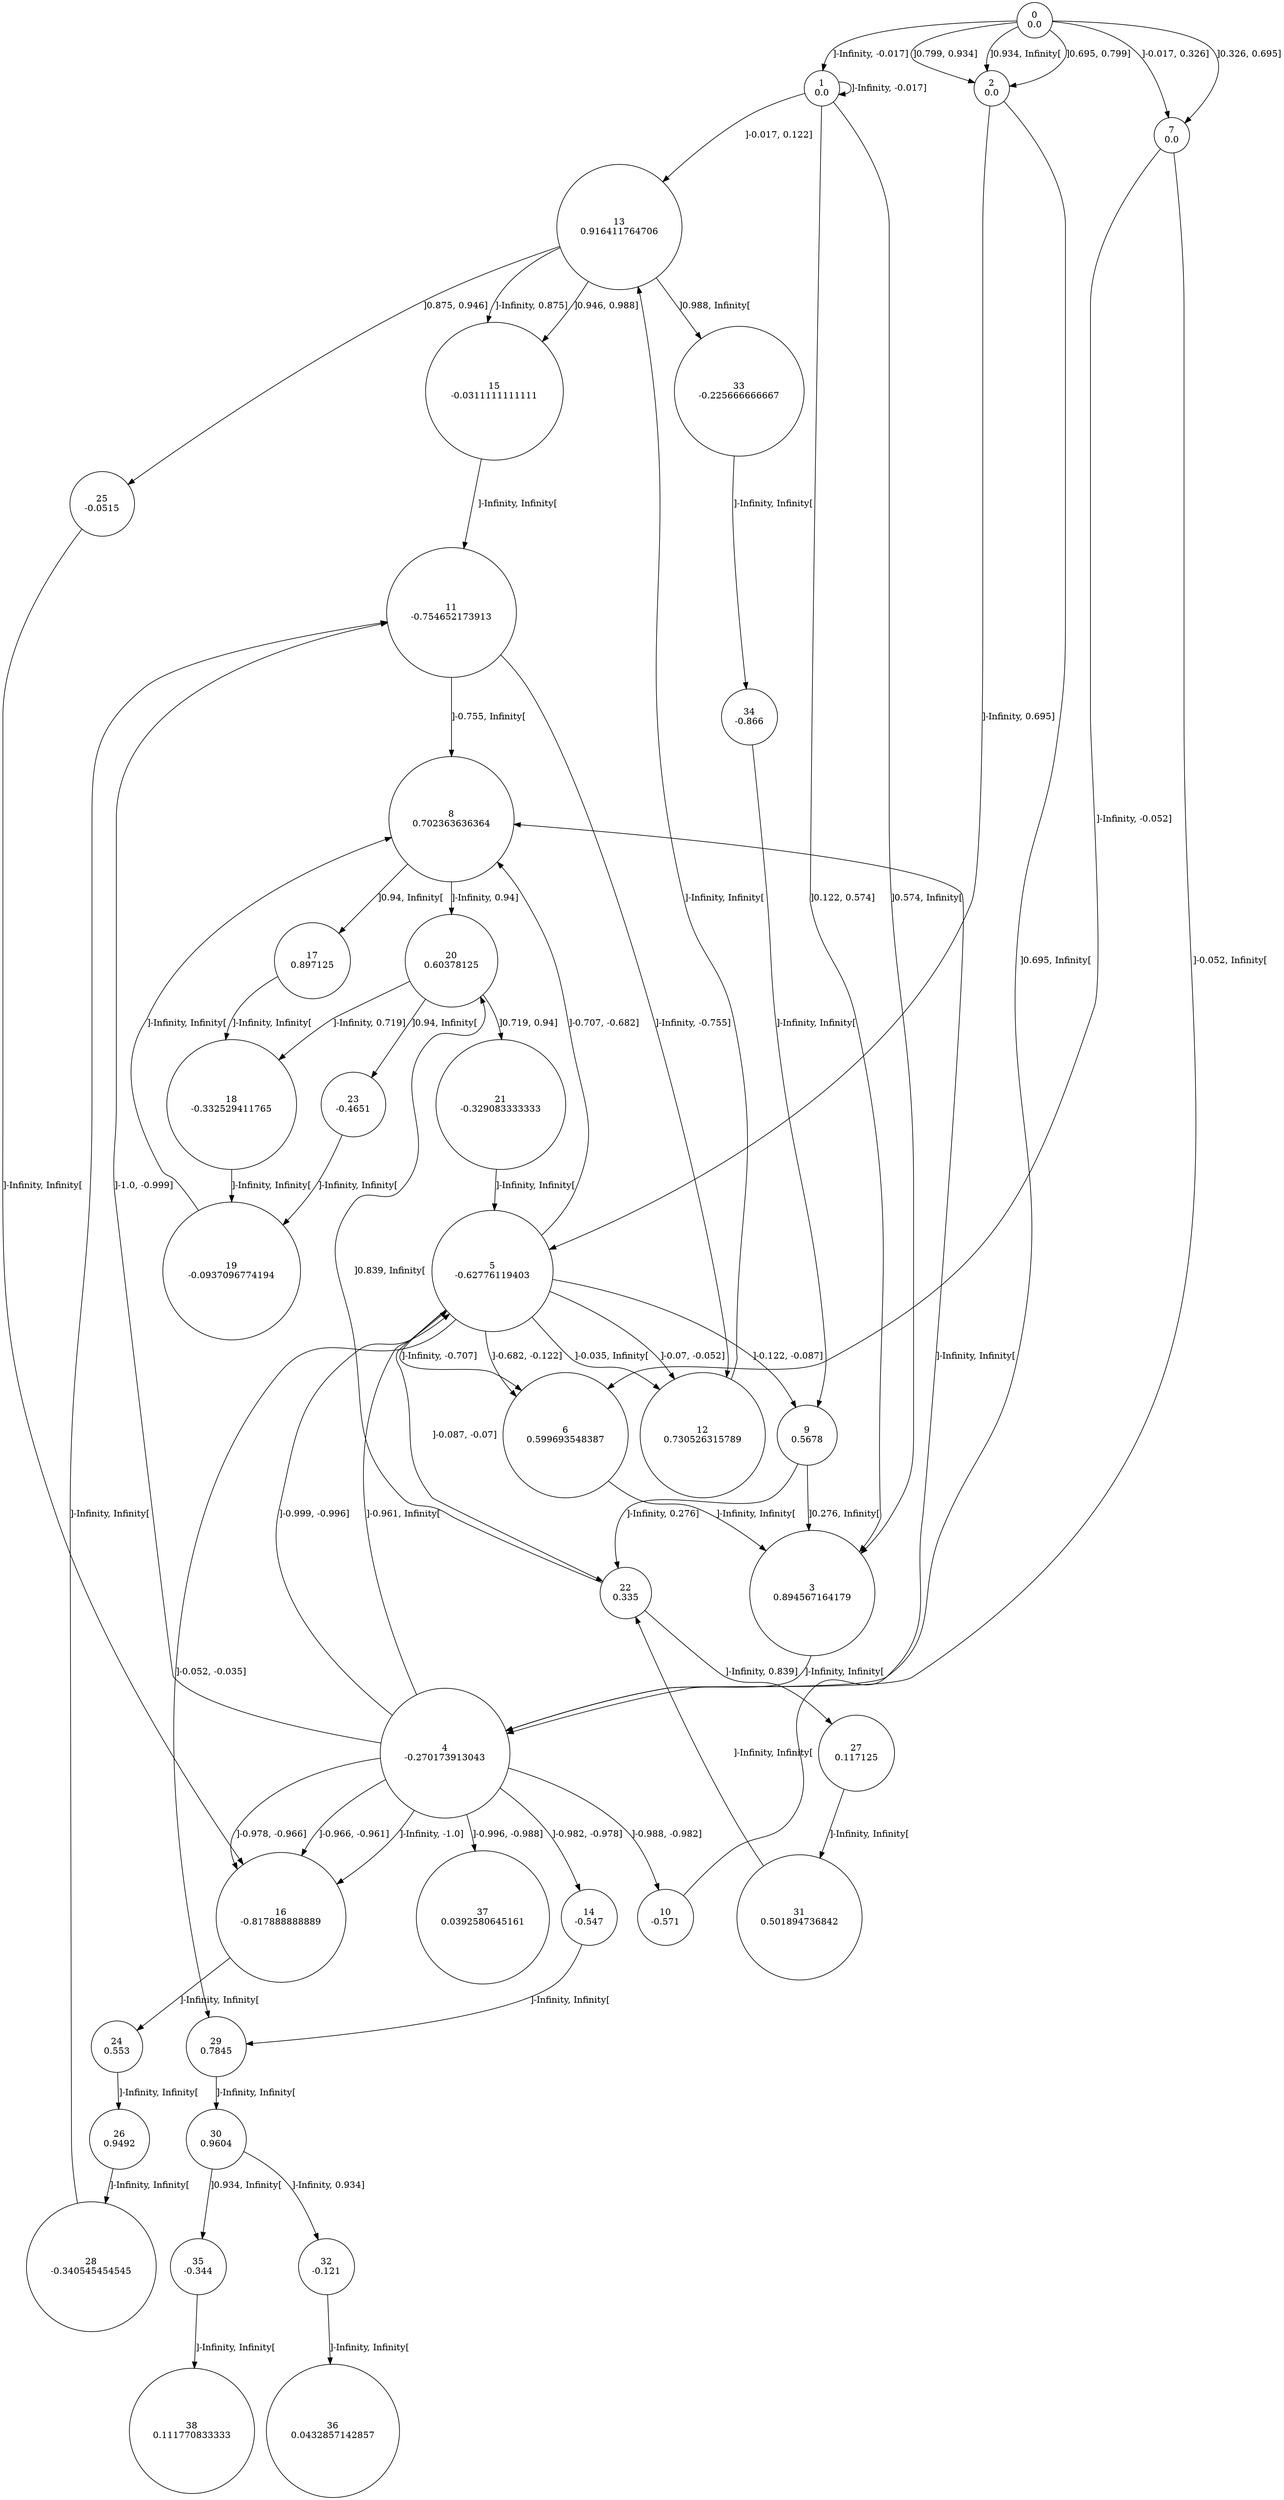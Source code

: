 digraph a {
0 [shape=circle, label="0\n0.0"];
	0 -> 1 [label="]-Infinity, -0.017]"];
	0 -> 7 [label="]-0.017, 0.326]"];
	0 -> 7 [label="]0.326, 0.695]"];
	0 -> 2 [label="]0.695, 0.799]"];
	0 -> 2 [label="]0.799, 0.934]"];
	0 -> 2 [label="]0.934, Infinity["];
1 [shape=circle, label="1\n0.0"];
	1 -> 1 [label="]-Infinity, -0.017]"];
	1 -> 13 [label="]-0.017, 0.122]"];
	1 -> 3 [label="]0.122, 0.574]"];
	1 -> 3 [label="]0.574, Infinity["];
2 [shape=circle, label="2\n0.0"];
	2 -> 5 [label="]-Infinity, 0.695]"];
	2 -> 4 [label="]0.695, Infinity["];
3 [shape=circle, label="3\n0.894567164179"];
	3 -> 4 [label="]-Infinity, Infinity["];
4 [shape=circle, label="4\n-0.270173913043"];
	4 -> 16 [label="]-Infinity, -1.0]"];
	4 -> 11 [label="]-1.0, -0.999]"];
	4 -> 5 [label="]-0.999, -0.996]"];
	4 -> 37 [label="]-0.996, -0.988]"];
	4 -> 10 [label="]-0.988, -0.982]"];
	4 -> 14 [label="]-0.982, -0.978]"];
	4 -> 16 [label="]-0.978, -0.966]"];
	4 -> 16 [label="]-0.966, -0.961]"];
	4 -> 5 [label="]-0.961, Infinity["];
5 [shape=circle, label="5\n-0.62776119403"];
	5 -> 6 [label="]-Infinity, -0.707]"];
	5 -> 8 [label="]-0.707, -0.682]"];
	5 -> 6 [label="]-0.682, -0.122]"];
	5 -> 9 [label="]-0.122, -0.087]"];
	5 -> 22 [label="]-0.087, -0.07]"];
	5 -> 12 [label="]-0.07, -0.052]"];
	5 -> 29 [label="]-0.052, -0.035]"];
	5 -> 12 [label="]-0.035, Infinity["];
6 [shape=circle, label="6\n0.599693548387"];
	6 -> 3 [label="]-Infinity, Infinity["];
7 [shape=circle, label="7\n0.0"];
	7 -> 6 [label="]-Infinity, -0.052]"];
	7 -> 4 [label="]-0.052, Infinity["];
8 [shape=circle, label="8\n0.702363636364"];
	8 -> 20 [label="]-Infinity, 0.94]"];
	8 -> 17 [label="]0.94, Infinity["];
9 [shape=circle, label="9\n0.5678"];
	9 -> 22 [label="]-Infinity, 0.276]"];
	9 -> 3 [label="]0.276, Infinity["];
10 [shape=circle, label="10\n-0.571"];
	10 -> 8 [label="]-Infinity, Infinity["];
11 [shape=circle, label="11\n-0.754652173913"];
	11 -> 12 [label="]-Infinity, -0.755]"];
	11 -> 8 [label="]-0.755, Infinity["];
12 [shape=circle, label="12\n0.730526315789"];
	12 -> 13 [label="]-Infinity, Infinity["];
13 [shape=circle, label="13\n0.916411764706"];
	13 -> 15 [label="]-Infinity, 0.875]"];
	13 -> 25 [label="]0.875, 0.946]"];
	13 -> 15 [label="]0.946, 0.988]"];
	13 -> 33 [label="]0.988, Infinity["];
14 [shape=circle, label="14\n-0.547"];
	14 -> 29 [label="]-Infinity, Infinity["];
15 [shape=circle, label="15\n-0.0311111111111"];
	15 -> 11 [label="]-Infinity, Infinity["];
16 [shape=circle, label="16\n-0.817888888889"];
	16 -> 24 [label="]-Infinity, Infinity["];
17 [shape=circle, label="17\n0.897125"];
	17 -> 18 [label="]-Infinity, Infinity["];
18 [shape=circle, label="18\n-0.332529411765"];
	18 -> 19 [label="]-Infinity, Infinity["];
19 [shape=circle, label="19\n-0.0937096774194"];
	19 -> 8 [label="]-Infinity, Infinity["];
20 [shape=circle, label="20\n0.60378125"];
	20 -> 18 [label="]-Infinity, 0.719]"];
	20 -> 21 [label="]0.719, 0.94]"];
	20 -> 23 [label="]0.94, Infinity["];
21 [shape=circle, label="21\n-0.329083333333"];
	21 -> 5 [label="]-Infinity, Infinity["];
22 [shape=circle, label="22\n0.335"];
	22 -> 27 [label="]-Infinity, 0.839]"];
	22 -> 20 [label="]0.839, Infinity["];
23 [shape=circle, label="23\n-0.4651"];
	23 -> 19 [label="]-Infinity, Infinity["];
24 [shape=circle, label="24\n0.553"];
	24 -> 26 [label="]-Infinity, Infinity["];
25 [shape=circle, label="25\n-0.0515"];
	25 -> 16 [label="]-Infinity, Infinity["];
26 [shape=circle, label="26\n0.9492"];
	26 -> 28 [label="]-Infinity, Infinity["];
27 [shape=circle, label="27\n0.117125"];
	27 -> 31 [label="]-Infinity, Infinity["];
28 [shape=circle, label="28\n-0.340545454545"];
	28 -> 11 [label="]-Infinity, Infinity["];
29 [shape=circle, label="29\n0.7845"];
	29 -> 30 [label="]-Infinity, Infinity["];
30 [shape=circle, label="30\n0.9604"];
	30 -> 32 [label="]-Infinity, 0.934]"];
	30 -> 35 [label="]0.934, Infinity["];
31 [shape=circle, label="31\n0.501894736842"];
	31 -> 22 [label="]-Infinity, Infinity["];
32 [shape=circle, label="32\n-0.121"];
	32 -> 36 [label="]-Infinity, Infinity["];
33 [shape=circle, label="33\n-0.225666666667"];
	33 -> 34 [label="]-Infinity, Infinity["];
34 [shape=circle, label="34\n-0.866"];
	34 -> 9 [label="]-Infinity, Infinity["];
35 [shape=circle, label="35\n-0.344"];
	35 -> 38 [label="]-Infinity, Infinity["];
36 [shape=circle, label="36\n0.0432857142857"];
37 [shape=circle, label="37\n0.0392580645161"];
38 [shape=circle, label="38\n0.111770833333"];
}